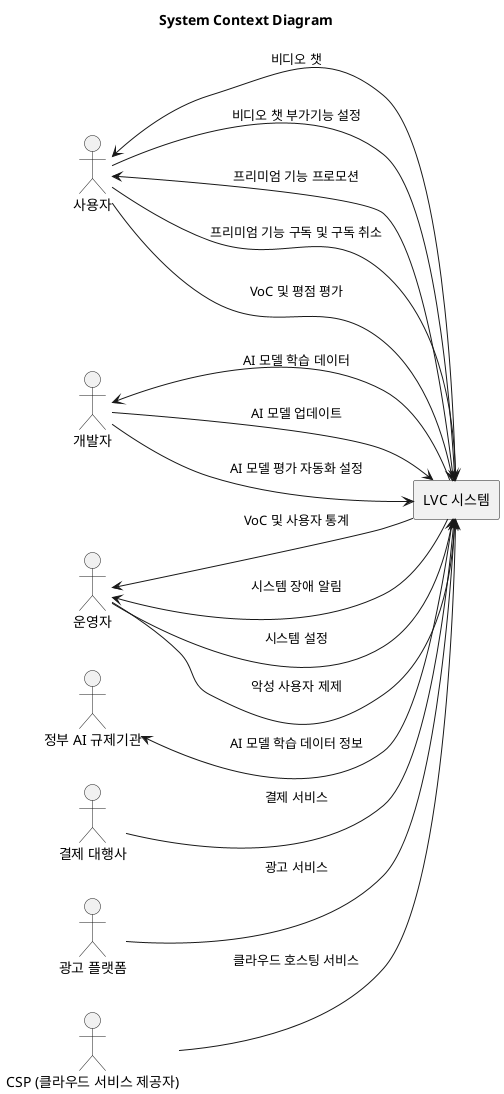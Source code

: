 @startuml SystemContextDiagram

title System Context Diagram

left to right direction

actor "사용자" as User
actor "개발자" as Developer
actor "운영자" as Operator
actor "정부 AI 규제기관" as Regulator
actor "결제 대행사" as PaymentProvider
actor "광고 플랫폼" as AdPlatform
actor "CSP (클라우드 서비스 제공자)" as CloudProvider

rectangle "LVC 시스템" {
}

User <-- "LVC 시스템" : "비디오 챗"
User --> "LVC 시스템" : "비디오 챗 부가기능 설정"
User <-- "LVC 시스템" : "프리미엄 기능 프로모션"
User --> "LVC 시스템" : "프리미엄 기능 구독 및 구독 취소"
User --> "LVC 시스템" : "VoC 및 평점 평가"

Operator <-- "LVC 시스템" : "VoC 및 사용자 통계"
Operator <-- "LVC 시스템" : "시스템 장애 알림"
Operator --> "LVC 시스템" : "시스템 설정"
Operator --> "LVC 시스템" : "악성 사용자 제제"

Developer <-- "LVC 시스템" : "AI 모델 학습 데이터"
Developer --> "LVC 시스템" : "AI 모델 업데이트"
Developer --> "LVC 시스템" : "AI 모델 평가 자동화 설정"

Regulator <-- "LVC 시스템" : "AI 모델 학습 데이터 정보"

PaymentProvider --> "LVC 시스템" : "결제 서비스"
AdPlatform --> "LVC 시스템" : "광고 서비스"
CloudProvider --> "LVC 시스템" : "클라우드 호스팅 서비스"

@enduml
